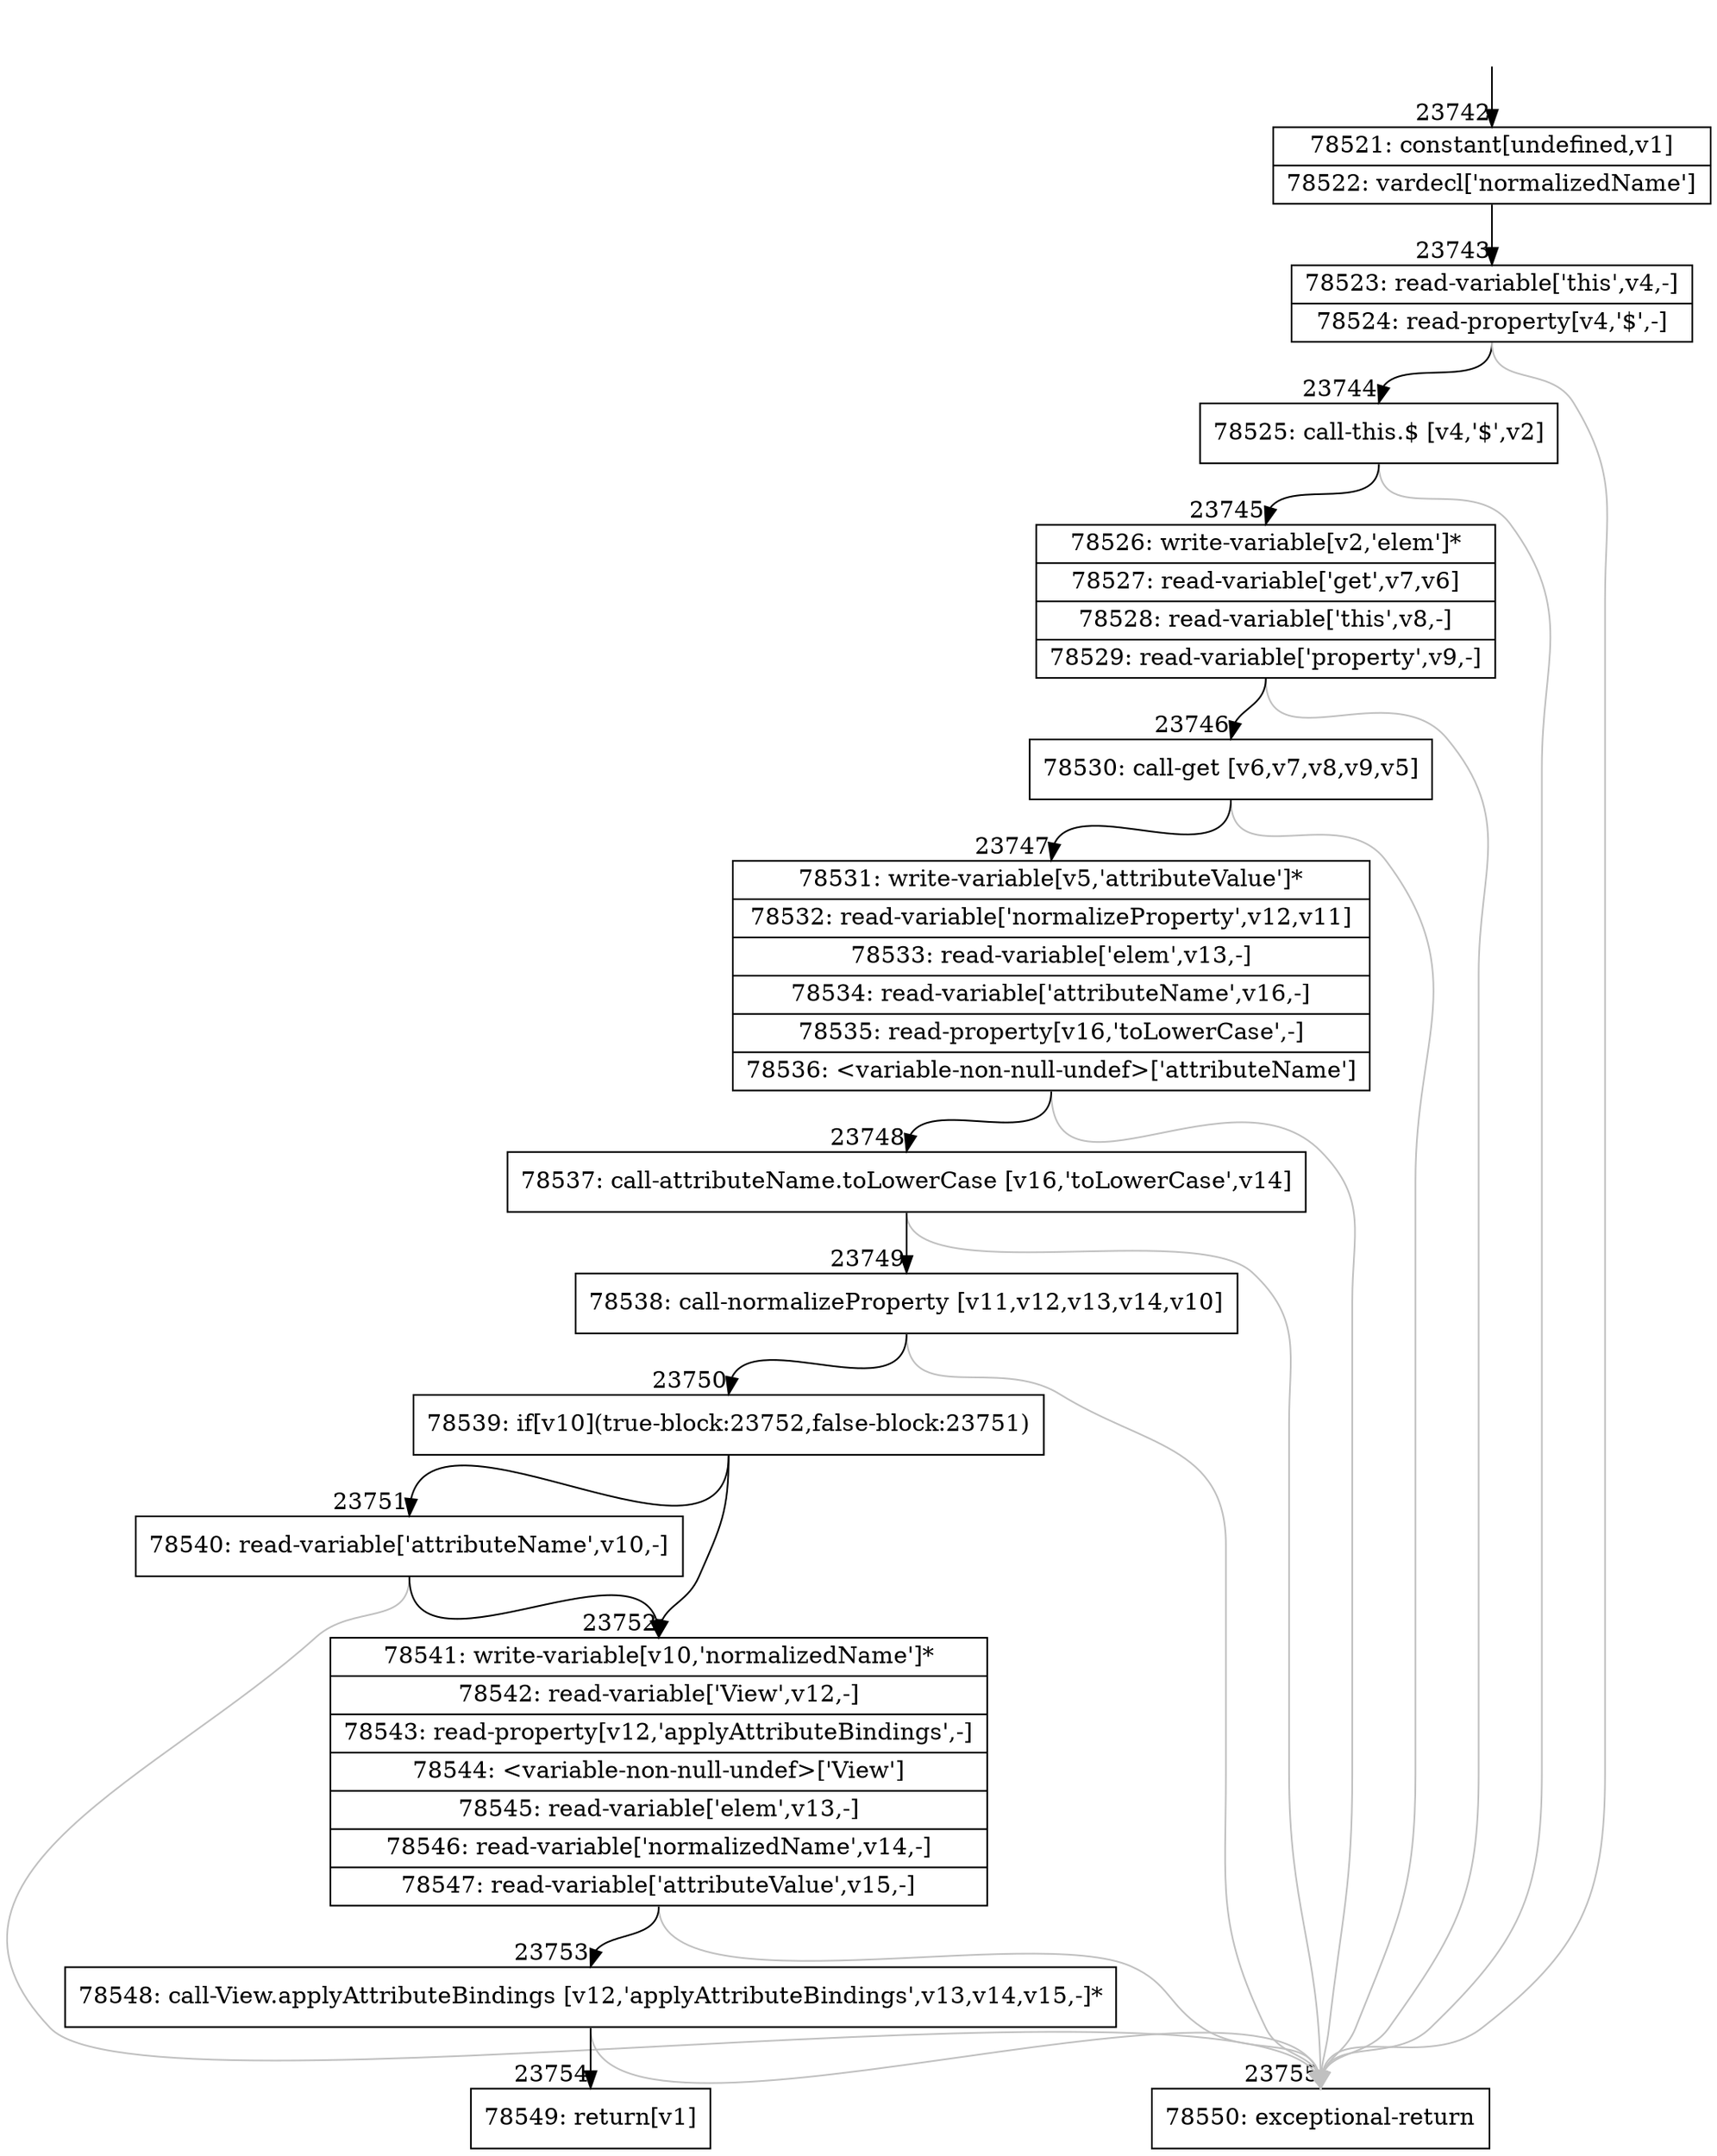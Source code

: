 digraph {
rankdir="TD"
BB_entry2077[shape=none,label=""];
BB_entry2077 -> BB23742 [tailport=s, headport=n, headlabel="    23742"]
BB23742 [shape=record label="{78521: constant[undefined,v1]|78522: vardecl['normalizedName']}" ] 
BB23742 -> BB23743 [tailport=s, headport=n, headlabel="      23743"]
BB23743 [shape=record label="{78523: read-variable['this',v4,-]|78524: read-property[v4,'$',-]}" ] 
BB23743 -> BB23744 [tailport=s, headport=n, headlabel="      23744"]
BB23743 -> BB23755 [tailport=s, headport=n, color=gray, headlabel="      23755"]
BB23744 [shape=record label="{78525: call-this.$ [v4,'$',v2]}" ] 
BB23744 -> BB23745 [tailport=s, headport=n, headlabel="      23745"]
BB23744 -> BB23755 [tailport=s, headport=n, color=gray]
BB23745 [shape=record label="{78526: write-variable[v2,'elem']*|78527: read-variable['get',v7,v6]|78528: read-variable['this',v8,-]|78529: read-variable['property',v9,-]}" ] 
BB23745 -> BB23746 [tailport=s, headport=n, headlabel="      23746"]
BB23745 -> BB23755 [tailport=s, headport=n, color=gray]
BB23746 [shape=record label="{78530: call-get [v6,v7,v8,v9,v5]}" ] 
BB23746 -> BB23747 [tailport=s, headport=n, headlabel="      23747"]
BB23746 -> BB23755 [tailport=s, headport=n, color=gray]
BB23747 [shape=record label="{78531: write-variable[v5,'attributeValue']*|78532: read-variable['normalizeProperty',v12,v11]|78533: read-variable['elem',v13,-]|78534: read-variable['attributeName',v16,-]|78535: read-property[v16,'toLowerCase',-]|78536: \<variable-non-null-undef\>['attributeName']}" ] 
BB23747 -> BB23748 [tailport=s, headport=n, headlabel="      23748"]
BB23747 -> BB23755 [tailport=s, headport=n, color=gray]
BB23748 [shape=record label="{78537: call-attributeName.toLowerCase [v16,'toLowerCase',v14]}" ] 
BB23748 -> BB23749 [tailport=s, headport=n, headlabel="      23749"]
BB23748 -> BB23755 [tailport=s, headport=n, color=gray]
BB23749 [shape=record label="{78538: call-normalizeProperty [v11,v12,v13,v14,v10]}" ] 
BB23749 -> BB23750 [tailport=s, headport=n, headlabel="      23750"]
BB23749 -> BB23755 [tailport=s, headport=n, color=gray]
BB23750 [shape=record label="{78539: if[v10](true-block:23752,false-block:23751)}" ] 
BB23750 -> BB23752 [tailport=s, headport=n, headlabel="      23752"]
BB23750 -> BB23751 [tailport=s, headport=n, headlabel="      23751"]
BB23751 [shape=record label="{78540: read-variable['attributeName',v10,-]}" ] 
BB23751 -> BB23752 [tailport=s, headport=n]
BB23751 -> BB23755 [tailport=s, headport=n, color=gray]
BB23752 [shape=record label="{78541: write-variable[v10,'normalizedName']*|78542: read-variable['View',v12,-]|78543: read-property[v12,'applyAttributeBindings',-]|78544: \<variable-non-null-undef\>['View']|78545: read-variable['elem',v13,-]|78546: read-variable['normalizedName',v14,-]|78547: read-variable['attributeValue',v15,-]}" ] 
BB23752 -> BB23753 [tailport=s, headport=n, headlabel="      23753"]
BB23752 -> BB23755 [tailport=s, headport=n, color=gray]
BB23753 [shape=record label="{78548: call-View.applyAttributeBindings [v12,'applyAttributeBindings',v13,v14,v15,-]*}" ] 
BB23753 -> BB23754 [tailport=s, headport=n, headlabel="      23754"]
BB23753 -> BB23755 [tailport=s, headport=n, color=gray]
BB23754 [shape=record label="{78549: return[v1]}" ] 
BB23755 [shape=record label="{78550: exceptional-return}" ] 
//#$~ 44886
}
